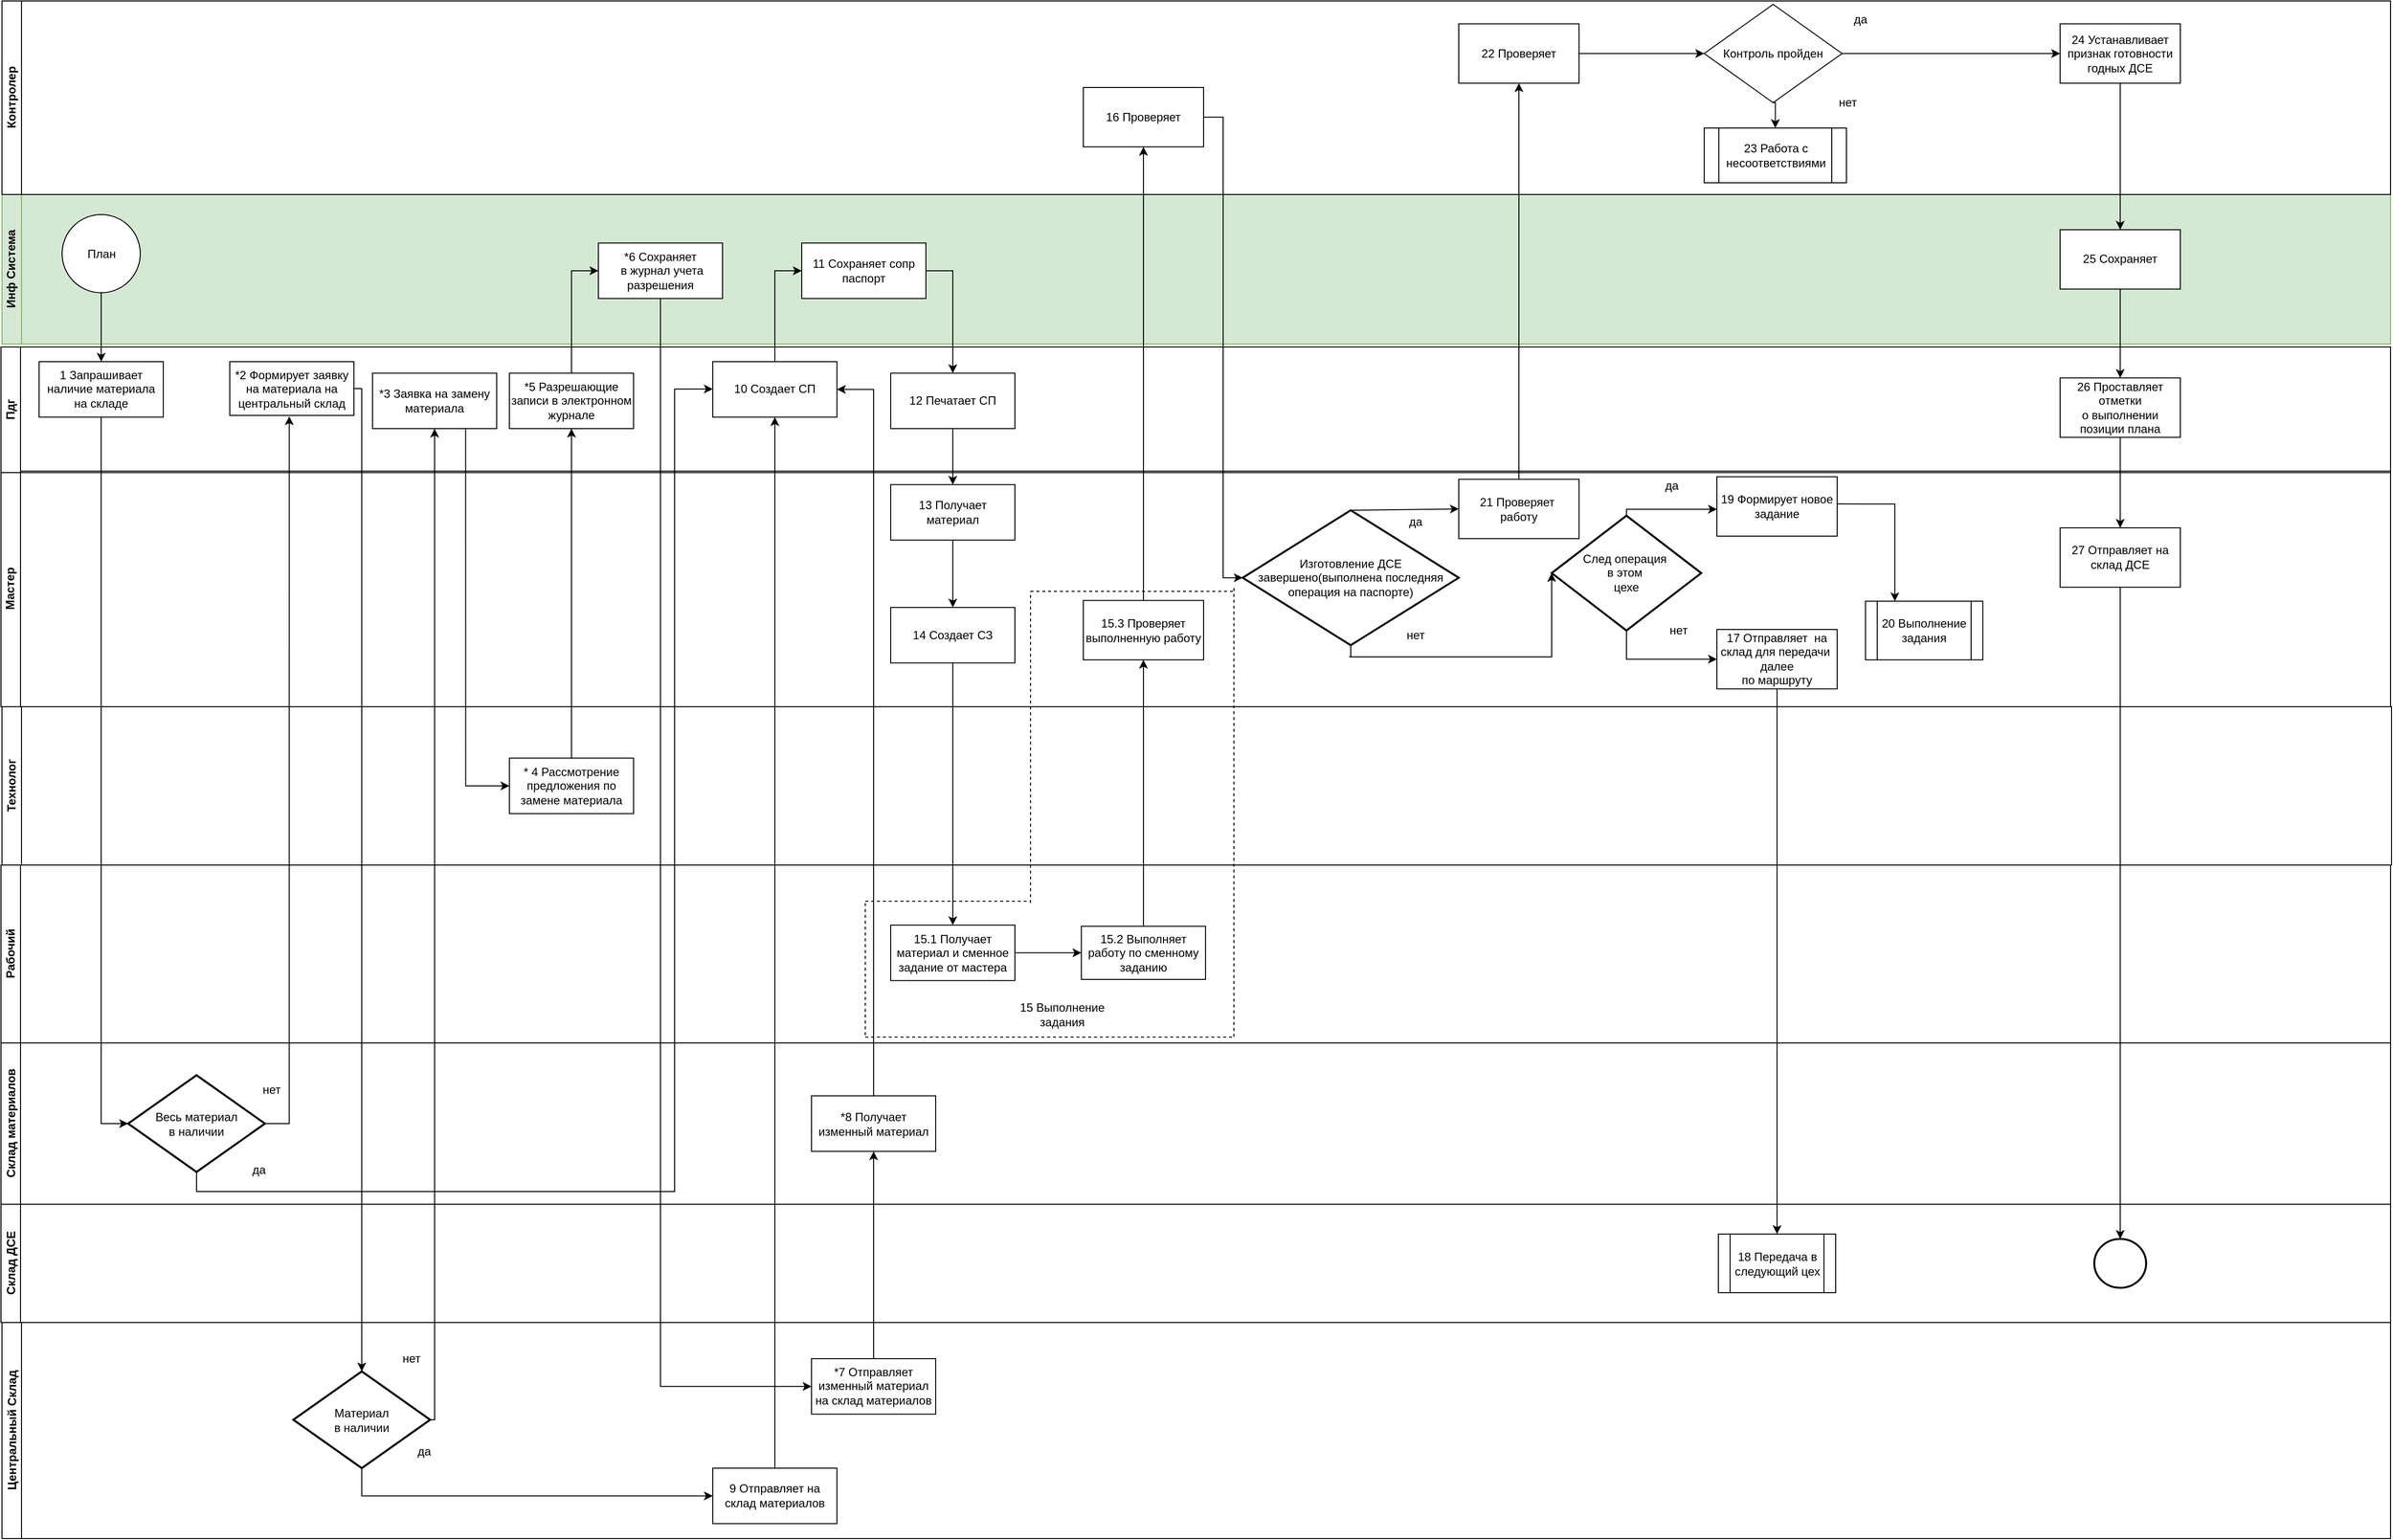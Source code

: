<mxfile version="26.2.2">
  <diagram id="prtHgNgQTEPvFCAcTncT" name="Page-1">
    <mxGraphModel dx="1785" dy="3400" grid="1" gridSize="13" guides="1" tooltips="1" connect="1" arrows="1" fold="1" page="1" pageScale="1" pageWidth="3300" pageHeight="2339" math="0" shadow="0">
      <root>
        <mxCell id="0" />
        <mxCell id="1" parent="0" />
        <mxCell id="_sHCaN5jdZJ6ooyh9Pkk-1" value="Склад материалов" style="swimlane;html=1;startSize=20;horizontal=0;" parent="1" vertex="1">
          <mxGeometry x="143" y="832" width="2444" height="165" as="geometry" />
        </mxCell>
        <mxCell id="_sHCaN5jdZJ6ooyh9Pkk-22" value="&lt;div&gt;Весь материал&lt;/div&gt;&lt;div&gt;в наличии&lt;/div&gt;" style="strokeWidth=2;html=1;shape=mxgraph.flowchart.decision;whiteSpace=wrap;" parent="_sHCaN5jdZJ6ooyh9Pkk-1" vertex="1">
          <mxGeometry x="130" y="33" width="140" height="99" as="geometry" />
        </mxCell>
        <mxCell id="C-qJGLl2mdES5r9WRgmB-43" value="да" style="text;html=1;strokeColor=none;fillColor=none;align=center;verticalAlign=middle;whiteSpace=wrap;rounded=0;" parent="_sHCaN5jdZJ6ooyh9Pkk-1" vertex="1">
          <mxGeometry x="234" y="115" width="60" height="30" as="geometry" />
        </mxCell>
        <mxCell id="C-qJGLl2mdES5r9WRgmB-47" value="нет" style="text;html=1;strokeColor=none;fillColor=none;align=center;verticalAlign=middle;whiteSpace=wrap;rounded=0;" parent="_sHCaN5jdZJ6ooyh9Pkk-1" vertex="1">
          <mxGeometry x="247" y="33" width="60" height="30" as="geometry" />
        </mxCell>
        <mxCell id="UV1Q603fVWl7I4yThYqV-25" value="*8 Получает изменный материал" style="rounded=0;whiteSpace=wrap;html=1;fontFamily=Helvetica;fontSize=12;fontColor=#000000;align=center;" parent="_sHCaN5jdZJ6ooyh9Pkk-1" vertex="1">
          <mxGeometry x="829" y="54.13" width="127" height="56.75" as="geometry" />
        </mxCell>
        <mxCell id="_sHCaN5jdZJ6ooyh9Pkk-9" value="Инф Система&lt;br&gt;" style="swimlane;html=1;startSize=20;horizontal=0;fillColor=#d5e8d4;strokeColor=#82b366;fillStyle=auto;swimlaneFillColor=#D5E8D4;" parent="1" vertex="1">
          <mxGeometry x="144" y="-36" width="2443" height="153" as="geometry" />
        </mxCell>
        <mxCell id="C-qJGLl2mdES5r9WRgmB-120" value="План" style="ellipse;whiteSpace=wrap;html=1;aspect=fixed;" parent="_sHCaN5jdZJ6ooyh9Pkk-9" vertex="1">
          <mxGeometry x="61.5" y="20.5" width="80" height="80" as="geometry" />
        </mxCell>
        <mxCell id="UV1Q603fVWl7I4yThYqV-21" value="*6 Сохраняет&lt;br&gt;&amp;nbsp;в журнал учета&lt;br&gt;разрешения" style="rounded=0;whiteSpace=wrap;html=1;fontFamily=Helvetica;fontSize=12;fontColor=#000000;align=center;" parent="_sHCaN5jdZJ6ooyh9Pkk-9" vertex="1">
          <mxGeometry x="610" y="49.62" width="127" height="56.75" as="geometry" />
        </mxCell>
        <mxCell id="UV1Q603fVWl7I4yThYqV-31" value="11 Сохраняет сопр&lt;br&gt;паспорт" style="rounded=0;whiteSpace=wrap;html=1;fontFamily=Helvetica;fontSize=12;fontColor=#000000;align=center;" parent="_sHCaN5jdZJ6ooyh9Pkk-9" vertex="1">
          <mxGeometry x="818" y="49.62" width="127" height="56.75" as="geometry" />
        </mxCell>
        <mxCell id="UV1Q603fVWl7I4yThYqV-68" value="25 Сохраняет" style="rounded=0;whiteSpace=wrap;html=1;" parent="_sHCaN5jdZJ6ooyh9Pkk-9" vertex="1">
          <mxGeometry x="2105" y="36.0" width="123" height="60.75" as="geometry" />
        </mxCell>
        <mxCell id="_sHCaN5jdZJ6ooyh9Pkk-5" value="Технолог&lt;br&gt;" style="swimlane;html=1;startSize=20;horizontal=0;" parent="1" vertex="1">
          <mxGeometry x="144" y="488" width="2444" height="162" as="geometry" />
        </mxCell>
        <mxCell id="UV1Q603fVWl7I4yThYqV-18" value="* 4 Рассмотрение предложения по замене материала" style="rounded=0;whiteSpace=wrap;html=1;fontFamily=Helvetica;fontSize=12;fontColor=#000000;align=center;" parent="_sHCaN5jdZJ6ooyh9Pkk-5" vertex="1">
          <mxGeometry x="519" y="52.62" width="127" height="56.75" as="geometry" />
        </mxCell>
        <mxCell id="_sHCaN5jdZJ6ooyh9Pkk-121" value="Контролер&lt;br&gt;" style="swimlane;html=1;startSize=20;horizontal=0;" parent="1" vertex="1">
          <mxGeometry x="144" y="-234" width="2443" height="198" as="geometry" />
        </mxCell>
        <mxCell id="8bC-5J5QOT-FsXnQ-OoM-23" style="edgeStyle=orthogonalEdgeStyle;rounded=0;orthogonalLoop=1;jettySize=auto;html=1;exitX=0.5;exitY=1;exitDx=0;exitDy=0;entryX=0.5;entryY=0;entryDx=0;entryDy=0;" parent="_sHCaN5jdZJ6ooyh9Pkk-121" source="8bC-5J5QOT-FsXnQ-OoM-21" target="8bC-5J5QOT-FsXnQ-OoM-22" edge="1">
          <mxGeometry relative="1" as="geometry" />
        </mxCell>
        <mxCell id="UV1Q603fVWl7I4yThYqV-67" style="edgeStyle=orthogonalEdgeStyle;rounded=0;orthogonalLoop=1;jettySize=auto;html=1;exitX=1;exitY=0.5;exitDx=0;exitDy=0;entryX=0;entryY=0.5;entryDx=0;entryDy=0;" parent="_sHCaN5jdZJ6ooyh9Pkk-121" source="8bC-5J5QOT-FsXnQ-OoM-21" target="UV1Q603fVWl7I4yThYqV-65" edge="1">
          <mxGeometry relative="1" as="geometry">
            <mxPoint x="2027" y="53.76" as="targetPoint" />
          </mxGeometry>
        </mxCell>
        <mxCell id="8bC-5J5QOT-FsXnQ-OoM-21" value="Контроль пройден" style="rhombus;whiteSpace=wrap;html=1;" parent="_sHCaN5jdZJ6ooyh9Pkk-121" vertex="1">
          <mxGeometry x="1741" y="3.5" width="141" height="100.5" as="geometry" />
        </mxCell>
        <mxCell id="8bC-5J5QOT-FsXnQ-OoM-22" value="23 Работа с несоответствиями" style="shape=process;whiteSpace=wrap;html=1;backgroundOutline=1;" parent="_sHCaN5jdZJ6ooyh9Pkk-121" vertex="1">
          <mxGeometry x="1741" y="130" width="145.5" height="56" as="geometry" />
        </mxCell>
        <mxCell id="8bC-5J5QOT-FsXnQ-OoM-24" value="да" style="text;html=1;strokeColor=none;fillColor=none;align=center;verticalAlign=middle;whiteSpace=wrap;rounded=0;" parent="_sHCaN5jdZJ6ooyh9Pkk-121" vertex="1">
          <mxGeometry x="1871" y="3.5" width="60" height="30" as="geometry" />
        </mxCell>
        <mxCell id="8bC-5J5QOT-FsXnQ-OoM-25" value="нет" style="text;html=1;strokeColor=none;fillColor=none;align=center;verticalAlign=middle;whiteSpace=wrap;rounded=0;" parent="_sHCaN5jdZJ6ooyh9Pkk-121" vertex="1">
          <mxGeometry x="1858" y="88.5" width="60" height="30" as="geometry" />
        </mxCell>
        <mxCell id="UV1Q603fVWl7I4yThYqV-43" value="16 Проверяет" style="rounded=0;whiteSpace=wrap;html=1;" parent="_sHCaN5jdZJ6ooyh9Pkk-121" vertex="1">
          <mxGeometry x="1106" y="88.5" width="123" height="60.75" as="geometry" />
        </mxCell>
        <mxCell id="UV1Q603fVWl7I4yThYqV-63" style="edgeStyle=orthogonalEdgeStyle;rounded=0;orthogonalLoop=1;jettySize=auto;html=1;exitX=1;exitY=0.5;exitDx=0;exitDy=0;entryX=0;entryY=0.5;entryDx=0;entryDy=0;" parent="_sHCaN5jdZJ6ooyh9Pkk-121" source="UV1Q603fVWl7I4yThYqV-61" target="8bC-5J5QOT-FsXnQ-OoM-21" edge="1">
          <mxGeometry relative="1" as="geometry" />
        </mxCell>
        <mxCell id="UV1Q603fVWl7I4yThYqV-61" value="22 Проверяет" style="rounded=0;whiteSpace=wrap;html=1;" parent="_sHCaN5jdZJ6ooyh9Pkk-121" vertex="1">
          <mxGeometry x="1490" y="23.38" width="123" height="60.75" as="geometry" />
        </mxCell>
        <mxCell id="UV1Q603fVWl7I4yThYqV-65" value="&lt;div&gt;24 Устанавливает&lt;/div&gt;&lt;div&gt;признак готовности годных ДСЕ&lt;/div&gt;" style="rounded=0;whiteSpace=wrap;html=1;" parent="_sHCaN5jdZJ6ooyh9Pkk-121" vertex="1">
          <mxGeometry x="2105" y="23.38" width="123" height="60.75" as="geometry" />
        </mxCell>
        <mxCell id="dNxyNK7c78bLwvsdeMH5-21" value="Мастер&lt;br&gt;" style="swimlane;html=1;startSize=20;horizontal=0;" parent="1" vertex="1">
          <mxGeometry x="143" y="247" width="2444" height="241" as="geometry" />
        </mxCell>
        <mxCell id="xzNArLJhnQRcFR4AUH3S-1" style="edgeStyle=orthogonalEdgeStyle;rounded=0;orthogonalLoop=1;jettySize=auto;html=1;exitX=1;exitY=0.5;exitDx=0;exitDy=0;entryX=0.25;entryY=0;entryDx=0;entryDy=0;" parent="dNxyNK7c78bLwvsdeMH5-21" target="C-qJGLl2mdES5r9WRgmB-57" edge="1">
          <mxGeometry relative="1" as="geometry">
            <Array as="points">
              <mxPoint x="1937" y="33.06" />
            </Array>
            <mxPoint x="1878" y="33.56" as="sourcePoint" />
          </mxGeometry>
        </mxCell>
        <mxCell id="8bC-5J5QOT-FsXnQ-OoM-12" style="edgeStyle=orthogonalEdgeStyle;rounded=0;orthogonalLoop=1;jettySize=auto;html=1;exitX=0.5;exitY=1;exitDx=0;exitDy=0;exitPerimeter=0;entryX=0;entryY=0.5;entryDx=0;entryDy=0;entryPerimeter=0;" parent="dNxyNK7c78bLwvsdeMH5-21" target="_sHCaN5jdZJ6ooyh9Pkk-70" edge="1">
          <mxGeometry relative="1" as="geometry">
            <Array as="points">
              <mxPoint x="1379" y="190.06" />
              <mxPoint x="1569" y="190.06" />
            </Array>
            <mxPoint x="1380.5" y="163.06" as="sourcePoint" />
          </mxGeometry>
        </mxCell>
        <mxCell id="_sHCaN5jdZJ6ooyh9Pkk-42" value="&lt;div&gt;Изготовление ДСЕ завершено(выполнена последняя операция на паспорте)&lt;/div&gt;" style="strokeWidth=2;html=1;shape=mxgraph.flowchart.decision;whiteSpace=wrap;" parent="dNxyNK7c78bLwvsdeMH5-21" vertex="1">
          <mxGeometry x="1270" y="40.06" width="221" height="138" as="geometry" />
        </mxCell>
        <mxCell id="C-qJGLl2mdES5r9WRgmB-2" value="да" style="text;html=1;strokeColor=none;fillColor=none;align=center;verticalAlign=middle;whiteSpace=wrap;rounded=0;" parent="dNxyNK7c78bLwvsdeMH5-21" vertex="1">
          <mxGeometry x="1417" y="36.5" width="60" height="30" as="geometry" />
        </mxCell>
        <mxCell id="C-qJGLl2mdES5r9WRgmB-46" value="нет" style="text;html=1;strokeColor=none;fillColor=none;align=center;verticalAlign=middle;whiteSpace=wrap;rounded=0;" parent="dNxyNK7c78bLwvsdeMH5-21" vertex="1">
          <mxGeometry x="1417" y="152.82" width="60" height="30" as="geometry" />
        </mxCell>
        <mxCell id="UV1Q603fVWl7I4yThYqV-47" style="edgeStyle=orthogonalEdgeStyle;rounded=0;orthogonalLoop=1;jettySize=auto;html=1;exitX=0.5;exitY=1;exitDx=0;exitDy=0;exitPerimeter=0;entryX=0;entryY=0.5;entryDx=0;entryDy=0;" parent="dNxyNK7c78bLwvsdeMH5-21" source="_sHCaN5jdZJ6ooyh9Pkk-70" target="UV1Q603fVWl7I4yThYqV-46" edge="1">
          <mxGeometry relative="1" as="geometry" />
        </mxCell>
        <mxCell id="UV1Q603fVWl7I4yThYqV-78" style="edgeStyle=orthogonalEdgeStyle;rounded=0;orthogonalLoop=1;jettySize=auto;html=1;exitX=0.5;exitY=0;exitDx=0;exitDy=0;exitPerimeter=0;" parent="dNxyNK7c78bLwvsdeMH5-21" source="_sHCaN5jdZJ6ooyh9Pkk-70" edge="1">
          <mxGeometry relative="1" as="geometry">
            <mxPoint x="1755" y="39" as="targetPoint" />
            <Array as="points">
              <mxPoint x="1663" y="39" />
            </Array>
          </mxGeometry>
        </mxCell>
        <mxCell id="_sHCaN5jdZJ6ooyh9Pkk-70" value="&lt;div&gt;След операция&amp;nbsp;&lt;/div&gt;&lt;div&gt;в этом&amp;nbsp;&lt;/div&gt;&lt;div&gt;цехе&lt;/div&gt;" style="strokeWidth=2;html=1;shape=mxgraph.flowchart.decision;whiteSpace=wrap;" parent="dNxyNK7c78bLwvsdeMH5-21" vertex="1">
          <mxGeometry x="1586" y="45.56" width="153" height="117.5" as="geometry" />
        </mxCell>
        <mxCell id="C-qJGLl2mdES5r9WRgmB-115" style="edgeStyle=orthogonalEdgeStyle;rounded=0;orthogonalLoop=1;jettySize=auto;html=1;exitX=0.5;exitY=1;exitDx=0;exitDy=0;exitPerimeter=0;" parent="dNxyNK7c78bLwvsdeMH5-21" source="_sHCaN5jdZJ6ooyh9Pkk-70" target="_sHCaN5jdZJ6ooyh9Pkk-70" edge="1">
          <mxGeometry relative="1" as="geometry" />
        </mxCell>
        <mxCell id="C-qJGLl2mdES5r9WRgmB-44" value="нет" style="text;html=1;strokeColor=none;fillColor=none;align=center;verticalAlign=middle;whiteSpace=wrap;rounded=0;" parent="dNxyNK7c78bLwvsdeMH5-21" vertex="1">
          <mxGeometry x="1686" y="148.06" width="60" height="30" as="geometry" />
        </mxCell>
        <mxCell id="C-qJGLl2mdES5r9WRgmB-121" value="15.3 Проверяет выполненную работу" style="rounded=0;whiteSpace=wrap;html=1;" parent="dNxyNK7c78bLwvsdeMH5-21" vertex="1">
          <mxGeometry x="1107" y="132.31" width="123" height="60.75" as="geometry" />
        </mxCell>
        <mxCell id="C-qJGLl2mdES5r9WRgmB-57" value="20 Выполнение&lt;br&gt;задания" style="shape=process;whiteSpace=wrap;html=1;backgroundOutline=1;" parent="dNxyNK7c78bLwvsdeMH5-21" vertex="1">
          <mxGeometry x="1907" y="133.06" width="120" height="60" as="geometry" />
        </mxCell>
        <mxCell id="MR71HtGChq7Dg4qI-cub-4" value="" style="endArrow=none;dashed=1;html=1;rounded=0;" parent="dNxyNK7c78bLwvsdeMH5-21" edge="1">
          <mxGeometry width="50" height="50" relative="1" as="geometry">
            <mxPoint x="1053" y="441.81" as="sourcePoint" />
            <mxPoint x="1053" y="123" as="targetPoint" />
          </mxGeometry>
        </mxCell>
        <mxCell id="0C7dTbFZOeXwOhURuXJz-37" value="" style="endArrow=none;dashed=1;html=1;rounded=0;" parent="dNxyNK7c78bLwvsdeMH5-21" edge="1">
          <mxGeometry width="50" height="50" relative="1" as="geometry">
            <mxPoint x="1053" y="123" as="sourcePoint" />
            <mxPoint x="1261" y="123" as="targetPoint" />
          </mxGeometry>
        </mxCell>
        <mxCell id="UV1Q603fVWl7I4yThYqV-38" style="edgeStyle=orthogonalEdgeStyle;rounded=0;orthogonalLoop=1;jettySize=auto;html=1;exitX=0.5;exitY=1;exitDx=0;exitDy=0;entryX=0.5;entryY=0;entryDx=0;entryDy=0;" parent="dNxyNK7c78bLwvsdeMH5-21" source="UV1Q603fVWl7I4yThYqV-35" target="UV1Q603fVWl7I4yThYqV-37" edge="1">
          <mxGeometry relative="1" as="geometry" />
        </mxCell>
        <mxCell id="UV1Q603fVWl7I4yThYqV-35" value="13 Получает материал" style="rounded=0;whiteSpace=wrap;html=1;fontFamily=Helvetica;fontSize=12;fontColor=#000000;align=center;" parent="dNxyNK7c78bLwvsdeMH5-21" vertex="1">
          <mxGeometry x="910" y="13.81" width="127" height="56.75" as="geometry" />
        </mxCell>
        <mxCell id="UV1Q603fVWl7I4yThYqV-37" value="14 Создает СЗ" style="rounded=0;whiteSpace=wrap;html=1;fontFamily=Helvetica;fontSize=12;fontColor=#000000;align=center;" parent="dNxyNK7c78bLwvsdeMH5-21" vertex="1">
          <mxGeometry x="910" y="139.44" width="127" height="56.75" as="geometry" />
        </mxCell>
        <mxCell id="UV1Q603fVWl7I4yThYqV-46" value="&lt;div&gt;17 Отправляет&amp;nbsp; на склад для передачи&amp;nbsp;&lt;/div&gt;далее&lt;div&gt;по маршруту&lt;/div&gt;" style="rounded=0;whiteSpace=wrap;html=1;" parent="dNxyNK7c78bLwvsdeMH5-21" vertex="1">
          <mxGeometry x="1755" y="162.0" width="123" height="60.75" as="geometry" />
        </mxCell>
        <mxCell id="UV1Q603fVWl7I4yThYqV-50" value="&lt;div&gt;19 Формирует новое&lt;/div&gt;&lt;div&gt;задание&lt;/div&gt;" style="rounded=0;whiteSpace=wrap;html=1;" parent="dNxyNK7c78bLwvsdeMH5-21" vertex="1">
          <mxGeometry x="1755" y="5.75" width="123" height="60.75" as="geometry" />
        </mxCell>
        <mxCell id="UV1Q603fVWl7I4yThYqV-53" value="да" style="text;html=1;strokeColor=none;fillColor=none;align=center;verticalAlign=middle;whiteSpace=wrap;rounded=0;" parent="dNxyNK7c78bLwvsdeMH5-21" vertex="1">
          <mxGeometry x="1679" y="1.776e-15" width="60" height="30" as="geometry" />
        </mxCell>
        <mxCell id="UV1Q603fVWl7I4yThYqV-55" value="&lt;div&gt;21 Проверяет&amp;nbsp;&lt;/div&gt;&lt;div&gt;работу&lt;/div&gt;" style="rounded=0;whiteSpace=wrap;html=1;" parent="dNxyNK7c78bLwvsdeMH5-21" vertex="1">
          <mxGeometry x="1491" y="8.31" width="123" height="60.75" as="geometry" />
        </mxCell>
        <mxCell id="UV1Q603fVWl7I4yThYqV-60" value="" style="endArrow=classic;html=1;rounded=0;entryX=0;entryY=0.5;entryDx=0;entryDy=0;exitX=0.5;exitY=0;exitDx=0;exitDy=0;exitPerimeter=0;" parent="dNxyNK7c78bLwvsdeMH5-21" source="_sHCaN5jdZJ6ooyh9Pkk-42" target="UV1Q603fVWl7I4yThYqV-55" edge="1">
          <mxGeometry width="50" height="50" relative="1" as="geometry">
            <mxPoint x="1417" y="108" as="sourcePoint" />
            <mxPoint x="1467" y="58" as="targetPoint" />
          </mxGeometry>
        </mxCell>
        <mxCell id="UV1Q603fVWl7I4yThYqV-72" value="27 Отправляет на склад ДСЕ" style="rounded=0;whiteSpace=wrap;html=1;" parent="dNxyNK7c78bLwvsdeMH5-21" vertex="1">
          <mxGeometry x="2106" y="58.0" width="123" height="60.75" as="geometry" />
        </mxCell>
        <mxCell id="POx_5kQ7LqTyoPPEA4pU-12" value="Склад ДСЕ" style="swimlane;html=1;startSize=20;horizontal=0;" parent="1" vertex="1">
          <mxGeometry x="143" y="997" width="2444" height="121" as="geometry" />
        </mxCell>
        <mxCell id="_sHCaN5jdZJ6ooyh9Pkk-66" value="" style="strokeWidth=2;html=1;shape=mxgraph.flowchart.start_2;whiteSpace=wrap;" parent="POx_5kQ7LqTyoPPEA4pU-12" vertex="1">
          <mxGeometry x="2141" y="35.5" width="53" height="50" as="geometry" />
        </mxCell>
        <mxCell id="ZADBv-inxY44p_gtCI0u-1" value="18 Передача в следующий цех" style="shape=process;whiteSpace=wrap;html=1;backgroundOutline=1;" parent="POx_5kQ7LqTyoPPEA4pU-12" vertex="1">
          <mxGeometry x="1756.5" y="30.5" width="120" height="60" as="geometry" />
        </mxCell>
        <mxCell id="dNxyNK7c78bLwvsdeMH5-22" value="Рабочий&lt;br&gt;" style="swimlane;html=1;startSize=20;horizontal=0;" parent="1" vertex="1">
          <mxGeometry x="143" y="650" width="2444" height="182" as="geometry" />
        </mxCell>
        <mxCell id="_sHCaN5jdZJ6ooyh9Pkk-37" value="&lt;div&gt;15.2 Выполняет работу по сменному заданию&lt;/div&gt;" style="rounded=0;whiteSpace=wrap;html=1;fontFamily=Helvetica;fontSize=12;fontColor=#000000;align=center;" parent="dNxyNK7c78bLwvsdeMH5-22" vertex="1">
          <mxGeometry x="1105" y="62.62" width="127" height="54.37" as="geometry" />
        </mxCell>
        <mxCell id="_sHCaN5jdZJ6ooyh9Pkk-43" value="" style="shape=callout;whiteSpace=wrap;html=1;perimeter=calloutPerimeter;size=6;position=0;base=13;" parent="dNxyNK7c78bLwvsdeMH5-22" vertex="1">
          <mxGeometry x="1163.25" y="38.25" width="26" as="geometry" />
        </mxCell>
        <mxCell id="UV1Q603fVWl7I4yThYqV-41" style="edgeStyle=orthogonalEdgeStyle;rounded=0;orthogonalLoop=1;jettySize=auto;html=1;entryX=0;entryY=0.5;entryDx=0;entryDy=0;" parent="dNxyNK7c78bLwvsdeMH5-22" source="C-qJGLl2mdES5r9WRgmB-135" target="_sHCaN5jdZJ6ooyh9Pkk-37" edge="1">
          <mxGeometry relative="1" as="geometry" />
        </mxCell>
        <mxCell id="C-qJGLl2mdES5r9WRgmB-135" value="&lt;div&gt;15.1 Получает материал и сменное задание от мастера&lt;/div&gt;" style="rounded=0;whiteSpace=wrap;html=1;fontFamily=Helvetica;fontSize=12;fontColor=#000000;align=center;" parent="dNxyNK7c78bLwvsdeMH5-22" vertex="1">
          <mxGeometry x="910" y="61.43" width="127" height="56.75" as="geometry" />
        </mxCell>
        <mxCell id="POx_5kQ7LqTyoPPEA4pU-56" value="" style="endArrow=none;dashed=1;html=1;rounded=0;" parent="dNxyNK7c78bLwvsdeMH5-22" edge="1">
          <mxGeometry width="50" height="50" relative="1" as="geometry">
            <mxPoint x="884" y="176" as="sourcePoint" />
            <mxPoint x="1261" y="176" as="targetPoint" />
          </mxGeometry>
        </mxCell>
        <mxCell id="8bC-5J5QOT-FsXnQ-OoM-1" value="15 Выполнение задания" style="text;html=1;strokeColor=none;fillColor=none;align=center;verticalAlign=middle;whiteSpace=wrap;rounded=0;" parent="dNxyNK7c78bLwvsdeMH5-22" vertex="1">
          <mxGeometry x="1037" y="130" width="97.25" height="45.63" as="geometry" />
        </mxCell>
        <mxCell id="POx_5kQ7LqTyoPPEA4pU-57" value="" style="endArrow=none;dashed=1;html=1;rounded=0;" parent="dNxyNK7c78bLwvsdeMH5-22" edge="1">
          <mxGeometry width="50" height="50" relative="1" as="geometry">
            <mxPoint x="884" y="37" as="sourcePoint" />
            <mxPoint x="1053" y="37" as="targetPoint" />
          </mxGeometry>
        </mxCell>
        <mxCell id="POx_5kQ7LqTyoPPEA4pU-54" value="" style="endArrow=none;dashed=1;html=1;rounded=0;" parent="dNxyNK7c78bLwvsdeMH5-22" edge="1">
          <mxGeometry width="50" height="50" relative="1" as="geometry">
            <mxPoint x="1261" y="175.63" as="sourcePoint" />
            <mxPoint x="1261" y="-286" as="targetPoint" />
          </mxGeometry>
        </mxCell>
        <mxCell id="0C7dTbFZOeXwOhURuXJz-36" value="" style="endArrow=none;dashed=1;html=1;rounded=0;" parent="dNxyNK7c78bLwvsdeMH5-22" edge="1">
          <mxGeometry width="50" height="50" relative="1" as="geometry">
            <mxPoint x="884" y="39" as="sourcePoint" />
            <mxPoint x="884" y="175.63" as="targetPoint" />
          </mxGeometry>
        </mxCell>
        <mxCell id="h1UE1hsjYI9nLtQlhSLu-12" value="Пдг" style="swimlane;html=1;startSize=20;horizontal=0;" parent="1" vertex="1">
          <mxGeometry x="143" y="120" width="2444" height="128.5" as="geometry" />
        </mxCell>
        <mxCell id="0C7dTbFZOeXwOhURuXJz-6" value="*2 Формирует заявку на материала на центральный склад" style="rounded=0;whiteSpace=wrap;html=1;fontFamily=Helvetica;fontSize=12;fontColor=#000000;align=center;direction=south;" parent="h1UE1hsjYI9nLtQlhSLu-12" vertex="1">
          <mxGeometry x="234" y="15" width="127" height="55" as="geometry" />
        </mxCell>
        <mxCell id="UV1Q603fVWl7I4yThYqV-1" value="1 Запрашивает наличие материала на складе" style="rounded=0;whiteSpace=wrap;html=1;fontFamily=Helvetica;fontSize=12;fontColor=#000000;align=center;" parent="h1UE1hsjYI9nLtQlhSLu-12" vertex="1">
          <mxGeometry x="39" y="15.0" width="127" height="56.75" as="geometry" />
        </mxCell>
        <mxCell id="UV1Q603fVWl7I4yThYqV-19" value="*5 Разрешающие записи в электронном журнале" style="rounded=0;whiteSpace=wrap;html=1;fontFamily=Helvetica;fontSize=12;fontColor=#000000;align=center;" parent="h1UE1hsjYI9nLtQlhSLu-12" vertex="1">
          <mxGeometry x="520" y="26.75" width="127" height="56.75" as="geometry" />
        </mxCell>
        <mxCell id="UV1Q603fVWl7I4yThYqV-28" value="10 Создает СП" style="rounded=0;whiteSpace=wrap;html=1;fontFamily=Helvetica;fontSize=12;fontColor=#000000;align=center;" parent="h1UE1hsjYI9nLtQlhSLu-12" vertex="1">
          <mxGeometry x="728" y="15.0" width="127" height="56.75" as="geometry" />
        </mxCell>
        <mxCell id="UV1Q603fVWl7I4yThYqV-33" value="12 Печатает СП" style="rounded=0;whiteSpace=wrap;html=1;fontFamily=Helvetica;fontSize=12;fontColor=#000000;align=center;" parent="h1UE1hsjYI9nLtQlhSLu-12" vertex="1">
          <mxGeometry x="910" y="26.75" width="127" height="56.75" as="geometry" />
        </mxCell>
        <mxCell id="UV1Q603fVWl7I4yThYqV-70" value="26 Проставляет отметки&lt;br&gt;о выполнении позиции плана" style="rounded=0;whiteSpace=wrap;html=1;" parent="h1UE1hsjYI9nLtQlhSLu-12" vertex="1">
          <mxGeometry x="2106" y="31.63" width="123" height="60.75" as="geometry" />
        </mxCell>
        <mxCell id="UV1Q603fVWl7I4yThYqV-12" value="*3 Заявка на замену материала" style="rounded=0;whiteSpace=wrap;html=1;fontFamily=Helvetica;fontSize=12;fontColor=#000000;align=center;" parent="h1UE1hsjYI9nLtQlhSLu-12" vertex="1">
          <mxGeometry x="380" y="26.75" width="127" height="56.75" as="geometry" />
        </mxCell>
        <mxCell id="0C7dTbFZOeXwOhURuXJz-10" value="Центральный Склад" style="swimlane;html=1;startSize=20;horizontal=0;" parent="1" vertex="1">
          <mxGeometry x="144" y="1118" width="2443" height="221" as="geometry" />
        </mxCell>
        <mxCell id="UV1Q603fVWl7I4yThYqV-15" style="edgeStyle=orthogonalEdgeStyle;rounded=0;orthogonalLoop=1;jettySize=auto;html=1;exitX=0.5;exitY=1;exitDx=0;exitDy=0;exitPerimeter=0;entryX=0;entryY=0.5;entryDx=0;entryDy=0;" parent="0C7dTbFZOeXwOhURuXJz-10" source="0C7dTbFZOeXwOhURuXJz-13" target="UV1Q603fVWl7I4yThYqV-13" edge="1">
          <mxGeometry relative="1" as="geometry" />
        </mxCell>
        <mxCell id="0C7dTbFZOeXwOhURuXJz-13" value="&lt;div&gt;Материал&lt;/div&gt;&lt;div&gt;в наличии&lt;/div&gt;" style="strokeWidth=2;html=1;shape=mxgraph.flowchart.decision;whiteSpace=wrap;" parent="0C7dTbFZOeXwOhURuXJz-10" vertex="1">
          <mxGeometry x="298" y="50" width="140" height="99" as="geometry" />
        </mxCell>
        <mxCell id="0C7dTbFZOeXwOhURuXJz-14" value="нет" style="text;html=1;strokeColor=none;fillColor=none;align=center;verticalAlign=middle;whiteSpace=wrap;rounded=0;" parent="0C7dTbFZOeXwOhURuXJz-10" vertex="1">
          <mxGeometry x="389" y="22" width="60" height="30" as="geometry" />
        </mxCell>
        <mxCell id="0C7dTbFZOeXwOhURuXJz-15" value="да" style="text;html=1;strokeColor=none;fillColor=none;align=center;verticalAlign=middle;whiteSpace=wrap;rounded=0;" parent="0C7dTbFZOeXwOhURuXJz-10" vertex="1">
          <mxGeometry x="402" y="117" width="60" height="30" as="geometry" />
        </mxCell>
        <mxCell id="UV1Q603fVWl7I4yThYqV-13" value="9 Отправляет на склад материалов" style="rounded=0;whiteSpace=wrap;html=1;fontFamily=Helvetica;fontSize=12;fontColor=#000000;align=center;" parent="0C7dTbFZOeXwOhURuXJz-10" vertex="1">
          <mxGeometry x="727" y="149" width="127" height="56.75" as="geometry" />
        </mxCell>
        <mxCell id="UV1Q603fVWl7I4yThYqV-16" value="*7 Отправляет изменный материал на склад материалов" style="rounded=0;whiteSpace=wrap;html=1;fontFamily=Helvetica;fontSize=12;fontColor=#000000;align=center;" parent="0C7dTbFZOeXwOhURuXJz-10" vertex="1">
          <mxGeometry x="828" y="37.0" width="127" height="56.75" as="geometry" />
        </mxCell>
        <mxCell id="0C7dTbFZOeXwOhURuXJz-77" style="edgeStyle=orthogonalEdgeStyle;rounded=0;orthogonalLoop=1;jettySize=auto;html=1;exitX=0.5;exitY=0;exitDx=0;exitDy=0;entryX=0.5;entryY=0;entryDx=0;entryDy=0;entryPerimeter=0;" parent="1" source="0C7dTbFZOeXwOhURuXJz-6" target="0C7dTbFZOeXwOhURuXJz-13" edge="1">
          <mxGeometry relative="1" as="geometry">
            <Array as="points">
              <mxPoint x="512" y="162" />
            </Array>
          </mxGeometry>
        </mxCell>
        <mxCell id="0C7dTbFZOeXwOhURuXJz-89" style="edgeStyle=orthogonalEdgeStyle;rounded=0;orthogonalLoop=1;jettySize=auto;html=1;exitX=0.5;exitY=1;exitDx=0;exitDy=0;exitPerimeter=0;entryX=0;entryY=0.5;entryDx=0;entryDy=0;" parent="1" source="_sHCaN5jdZJ6ooyh9Pkk-22" edge="1" target="UV1Q603fVWl7I4yThYqV-28">
          <mxGeometry relative="1" as="geometry">
            <mxPoint x="845" y="182" as="targetPoint" />
            <Array as="points">
              <mxPoint x="343" y="984" />
              <mxPoint x="832" y="984" />
              <mxPoint x="832" y="163" />
              <mxPoint x="871" y="163" />
            </Array>
          </mxGeometry>
        </mxCell>
        <mxCell id="UV1Q603fVWl7I4yThYqV-2" style="edgeStyle=orthogonalEdgeStyle;rounded=0;orthogonalLoop=1;jettySize=auto;html=1;exitX=0.5;exitY=1;exitDx=0;exitDy=0;" parent="1" source="C-qJGLl2mdES5r9WRgmB-120" target="UV1Q603fVWl7I4yThYqV-1" edge="1">
          <mxGeometry relative="1" as="geometry" />
        </mxCell>
        <mxCell id="UV1Q603fVWl7I4yThYqV-3" style="edgeStyle=orthogonalEdgeStyle;rounded=0;orthogonalLoop=1;jettySize=auto;html=1;exitX=0.5;exitY=1;exitDx=0;exitDy=0;entryX=0;entryY=0.5;entryDx=0;entryDy=0;entryPerimeter=0;" parent="1" source="UV1Q603fVWl7I4yThYqV-1" target="_sHCaN5jdZJ6ooyh9Pkk-22" edge="1">
          <mxGeometry relative="1" as="geometry" />
        </mxCell>
        <mxCell id="0C7dTbFZOeXwOhURuXJz-75" style="edgeStyle=orthogonalEdgeStyle;rounded=0;orthogonalLoop=1;jettySize=auto;html=1;exitX=1;exitY=0.5;exitDx=0;exitDy=0;exitPerimeter=0;entryX=1.016;entryY=0.521;entryDx=0;entryDy=0;entryPerimeter=0;" parent="1" source="_sHCaN5jdZJ6ooyh9Pkk-22" target="0C7dTbFZOeXwOhURuXJz-6" edge="1">
          <mxGeometry relative="1" as="geometry">
            <mxPoint x="442" y="193.0" as="targetPoint" />
          </mxGeometry>
        </mxCell>
        <mxCell id="UV1Q603fVWl7I4yThYqV-20" style="edgeStyle=orthogonalEdgeStyle;rounded=0;orthogonalLoop=1;jettySize=auto;html=1;entryX=0.5;entryY=1;entryDx=0;entryDy=0;" parent="1" source="UV1Q603fVWl7I4yThYqV-18" target="UV1Q603fVWl7I4yThYqV-19" edge="1">
          <mxGeometry relative="1" as="geometry" />
        </mxCell>
        <mxCell id="UV1Q603fVWl7I4yThYqV-22" style="edgeStyle=orthogonalEdgeStyle;rounded=0;orthogonalLoop=1;jettySize=auto;html=1;exitX=0.5;exitY=0;exitDx=0;exitDy=0;entryX=0;entryY=0.5;entryDx=0;entryDy=0;" parent="1" source="UV1Q603fVWl7I4yThYqV-19" target="UV1Q603fVWl7I4yThYqV-21" edge="1">
          <mxGeometry relative="1" as="geometry" />
        </mxCell>
        <mxCell id="UV1Q603fVWl7I4yThYqV-24" style="edgeStyle=orthogonalEdgeStyle;rounded=0;orthogonalLoop=1;jettySize=auto;html=1;exitX=0.5;exitY=1;exitDx=0;exitDy=0;entryX=0;entryY=0.5;entryDx=0;entryDy=0;" parent="1" source="UV1Q603fVWl7I4yThYqV-21" target="UV1Q603fVWl7I4yThYqV-16" edge="1">
          <mxGeometry relative="1" as="geometry" />
        </mxCell>
        <mxCell id="UV1Q603fVWl7I4yThYqV-26" style="edgeStyle=orthogonalEdgeStyle;rounded=0;orthogonalLoop=1;jettySize=auto;html=1;exitX=0.5;exitY=0;exitDx=0;exitDy=0;entryX=0.5;entryY=1;entryDx=0;entryDy=0;" parent="1" source="UV1Q603fVWl7I4yThYqV-16" target="UV1Q603fVWl7I4yThYqV-25" edge="1">
          <mxGeometry relative="1" as="geometry" />
        </mxCell>
        <mxCell id="UV1Q603fVWl7I4yThYqV-29" style="edgeStyle=orthogonalEdgeStyle;rounded=0;orthogonalLoop=1;jettySize=auto;html=1;exitX=0.5;exitY=0;exitDx=0;exitDy=0;entryX=1;entryY=0.5;entryDx=0;entryDy=0;" parent="1" source="UV1Q603fVWl7I4yThYqV-25" target="UV1Q603fVWl7I4yThYqV-28" edge="1">
          <mxGeometry relative="1" as="geometry" />
        </mxCell>
        <mxCell id="UV1Q603fVWl7I4yThYqV-30" style="edgeStyle=orthogonalEdgeStyle;rounded=0;orthogonalLoop=1;jettySize=auto;html=1;exitX=0.5;exitY=0;exitDx=0;exitDy=0;entryX=0.5;entryY=1;entryDx=0;entryDy=0;" parent="1" source="UV1Q603fVWl7I4yThYqV-13" target="UV1Q603fVWl7I4yThYqV-28" edge="1">
          <mxGeometry relative="1" as="geometry" />
        </mxCell>
        <mxCell id="UV1Q603fVWl7I4yThYqV-32" style="edgeStyle=orthogonalEdgeStyle;rounded=0;orthogonalLoop=1;jettySize=auto;html=1;entryX=0;entryY=0.5;entryDx=0;entryDy=0;" parent="1" source="UV1Q603fVWl7I4yThYqV-28" target="UV1Q603fVWl7I4yThYqV-31" edge="1">
          <mxGeometry relative="1" as="geometry" />
        </mxCell>
        <mxCell id="UV1Q603fVWl7I4yThYqV-34" style="edgeStyle=orthogonalEdgeStyle;rounded=0;orthogonalLoop=1;jettySize=auto;html=1;exitX=1;exitY=0.5;exitDx=0;exitDy=0;entryX=0.5;entryY=0;entryDx=0;entryDy=0;" parent="1" source="UV1Q603fVWl7I4yThYqV-31" target="UV1Q603fVWl7I4yThYqV-33" edge="1">
          <mxGeometry relative="1" as="geometry" />
        </mxCell>
        <mxCell id="UV1Q603fVWl7I4yThYqV-36" style="edgeStyle=orthogonalEdgeStyle;rounded=0;orthogonalLoop=1;jettySize=auto;html=1;exitX=0.5;exitY=1;exitDx=0;exitDy=0;entryX=0.5;entryY=0;entryDx=0;entryDy=0;" parent="1" source="UV1Q603fVWl7I4yThYqV-33" target="UV1Q603fVWl7I4yThYqV-35" edge="1">
          <mxGeometry relative="1" as="geometry" />
        </mxCell>
        <mxCell id="UV1Q603fVWl7I4yThYqV-40" style="edgeStyle=orthogonalEdgeStyle;rounded=0;orthogonalLoop=1;jettySize=auto;html=1;entryX=0.5;entryY=0;entryDx=0;entryDy=0;" parent="1" source="UV1Q603fVWl7I4yThYqV-37" target="C-qJGLl2mdES5r9WRgmB-135" edge="1">
          <mxGeometry relative="1" as="geometry" />
        </mxCell>
        <mxCell id="UV1Q603fVWl7I4yThYqV-42" style="edgeStyle=orthogonalEdgeStyle;rounded=0;orthogonalLoop=1;jettySize=auto;html=1;entryX=0.5;entryY=1;entryDx=0;entryDy=0;" parent="1" source="_sHCaN5jdZJ6ooyh9Pkk-37" target="C-qJGLl2mdES5r9WRgmB-121" edge="1">
          <mxGeometry relative="1" as="geometry" />
        </mxCell>
        <mxCell id="UV1Q603fVWl7I4yThYqV-44" style="edgeStyle=orthogonalEdgeStyle;rounded=0;orthogonalLoop=1;jettySize=auto;html=1;exitX=0.5;exitY=0;exitDx=0;exitDy=0;entryX=0.5;entryY=1;entryDx=0;entryDy=0;" parent="1" source="C-qJGLl2mdES5r9WRgmB-121" target="UV1Q603fVWl7I4yThYqV-43" edge="1">
          <mxGeometry relative="1" as="geometry" />
        </mxCell>
        <mxCell id="UV1Q603fVWl7I4yThYqV-45" style="edgeStyle=orthogonalEdgeStyle;rounded=0;orthogonalLoop=1;jettySize=auto;html=1;exitX=1;exitY=0.5;exitDx=0;exitDy=0;entryX=0;entryY=0.5;entryDx=0;entryDy=0;entryPerimeter=0;" parent="1" source="UV1Q603fVWl7I4yThYqV-43" target="_sHCaN5jdZJ6ooyh9Pkk-42" edge="1">
          <mxGeometry relative="1" as="geometry" />
        </mxCell>
        <mxCell id="UV1Q603fVWl7I4yThYqV-49" style="edgeStyle=orthogonalEdgeStyle;rounded=0;orthogonalLoop=1;jettySize=auto;html=1;exitX=0.5;exitY=1;exitDx=0;exitDy=0;entryX=0.5;entryY=0;entryDx=0;entryDy=0;" parent="1" source="UV1Q603fVWl7I4yThYqV-46" target="ZADBv-inxY44p_gtCI0u-1" edge="1">
          <mxGeometry relative="1" as="geometry" />
        </mxCell>
        <mxCell id="UV1Q603fVWl7I4yThYqV-62" style="edgeStyle=orthogonalEdgeStyle;rounded=0;orthogonalLoop=1;jettySize=auto;html=1;exitX=0.5;exitY=0;exitDx=0;exitDy=0;entryX=0.5;entryY=1;entryDx=0;entryDy=0;" parent="1" source="UV1Q603fVWl7I4yThYqV-55" target="UV1Q603fVWl7I4yThYqV-61" edge="1">
          <mxGeometry relative="1" as="geometry" />
        </mxCell>
        <mxCell id="UV1Q603fVWl7I4yThYqV-69" style="edgeStyle=orthogonalEdgeStyle;rounded=0;orthogonalLoop=1;jettySize=auto;html=1;exitX=0.5;exitY=1;exitDx=0;exitDy=0;entryX=0.5;entryY=0;entryDx=0;entryDy=0;" parent="1" source="UV1Q603fVWl7I4yThYqV-65" target="UV1Q603fVWl7I4yThYqV-68" edge="1">
          <mxGeometry relative="1" as="geometry" />
        </mxCell>
        <mxCell id="UV1Q603fVWl7I4yThYqV-71" style="edgeStyle=orthogonalEdgeStyle;rounded=0;orthogonalLoop=1;jettySize=auto;html=1;entryX=0.5;entryY=0;entryDx=0;entryDy=0;" parent="1" source="UV1Q603fVWl7I4yThYqV-68" target="UV1Q603fVWl7I4yThYqV-70" edge="1">
          <mxGeometry relative="1" as="geometry" />
        </mxCell>
        <mxCell id="UV1Q603fVWl7I4yThYqV-73" style="edgeStyle=orthogonalEdgeStyle;rounded=0;orthogonalLoop=1;jettySize=auto;html=1;entryX=0.5;entryY=0;entryDx=0;entryDy=0;" parent="1" source="UV1Q603fVWl7I4yThYqV-70" target="UV1Q603fVWl7I4yThYqV-72" edge="1">
          <mxGeometry relative="1" as="geometry" />
        </mxCell>
        <mxCell id="UV1Q603fVWl7I4yThYqV-74" style="edgeStyle=orthogonalEdgeStyle;rounded=0;orthogonalLoop=1;jettySize=auto;html=1;entryX=0.5;entryY=0;entryDx=0;entryDy=0;entryPerimeter=0;" parent="1" source="UV1Q603fVWl7I4yThYqV-72" target="_sHCaN5jdZJ6ooyh9Pkk-66" edge="1">
          <mxGeometry relative="1" as="geometry" />
        </mxCell>
        <mxCell id="rtU76uGSi9cEANPFmqYl-1" style="edgeStyle=orthogonalEdgeStyle;rounded=0;orthogonalLoop=1;jettySize=auto;html=1;exitX=1;exitY=0.5;exitDx=0;exitDy=0;exitPerimeter=0;entryX=0.5;entryY=1;entryDx=0;entryDy=0;" edge="1" parent="1" source="0C7dTbFZOeXwOhURuXJz-13" target="UV1Q603fVWl7I4yThYqV-12">
          <mxGeometry relative="1" as="geometry">
            <Array as="points">
              <mxPoint x="587" y="1218" />
            </Array>
          </mxGeometry>
        </mxCell>
        <mxCell id="rtU76uGSi9cEANPFmqYl-2" style="edgeStyle=orthogonalEdgeStyle;rounded=0;orthogonalLoop=1;jettySize=auto;html=1;exitX=0.75;exitY=1;exitDx=0;exitDy=0;entryX=0;entryY=0.5;entryDx=0;entryDy=0;" edge="1" parent="1" source="UV1Q603fVWl7I4yThYqV-12" target="UV1Q603fVWl7I4yThYqV-18">
          <mxGeometry relative="1" as="geometry" />
        </mxCell>
      </root>
    </mxGraphModel>
  </diagram>
</mxfile>
